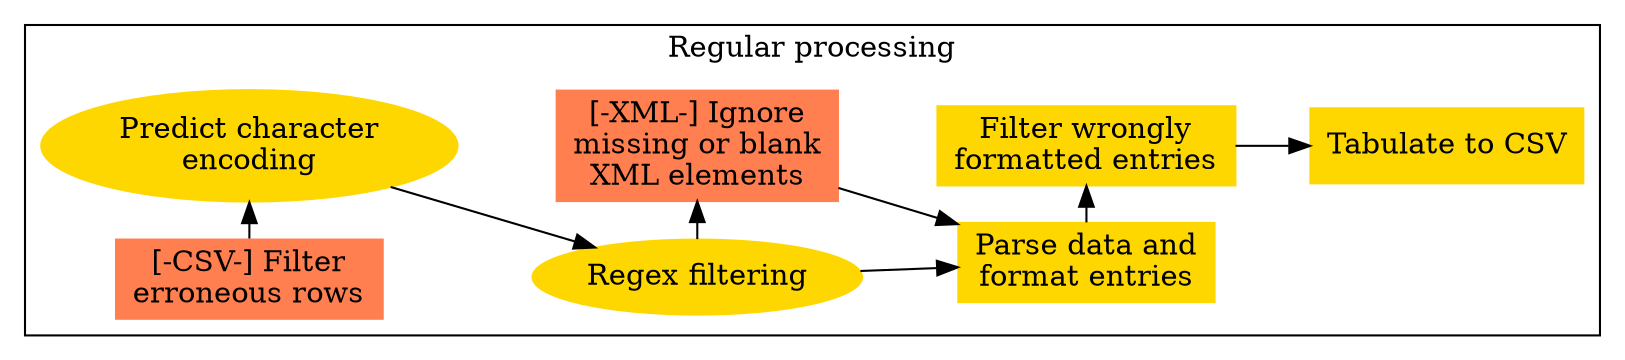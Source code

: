 digraph obr {
    rankdir="LR";
    subgraph cluster_0 {
	label="Regular processing";
	node [shape=box, color=gold, style=filled];
	{
	    {
		rank=same;
		pr1 [label="Predict character\nencoding", shape=ellipse];
		pr6 [label="[-CSV-] Filter\nerroneous rows", color=coral];
	    }
	    {
		rank=same;
		pr2 [label="Regex filtering", shape=ellipse];
		pr7 [label="[-XML-] Ignore\nmissing or blank\nXML elements", color=coral];
	    }
	    {
		rank=same;
		pr4 [label="Parse data and\nformat entries"];
		pr5 [label="Filter wrongly\nformatted entries"];
	    }
	    pr3 [label="Tabulate to CSV"];
	}
	pr6->pr1;
	pr1->pr2->pr4->pr5->pr3;
	pr2->pr7->pr4;
    }
}